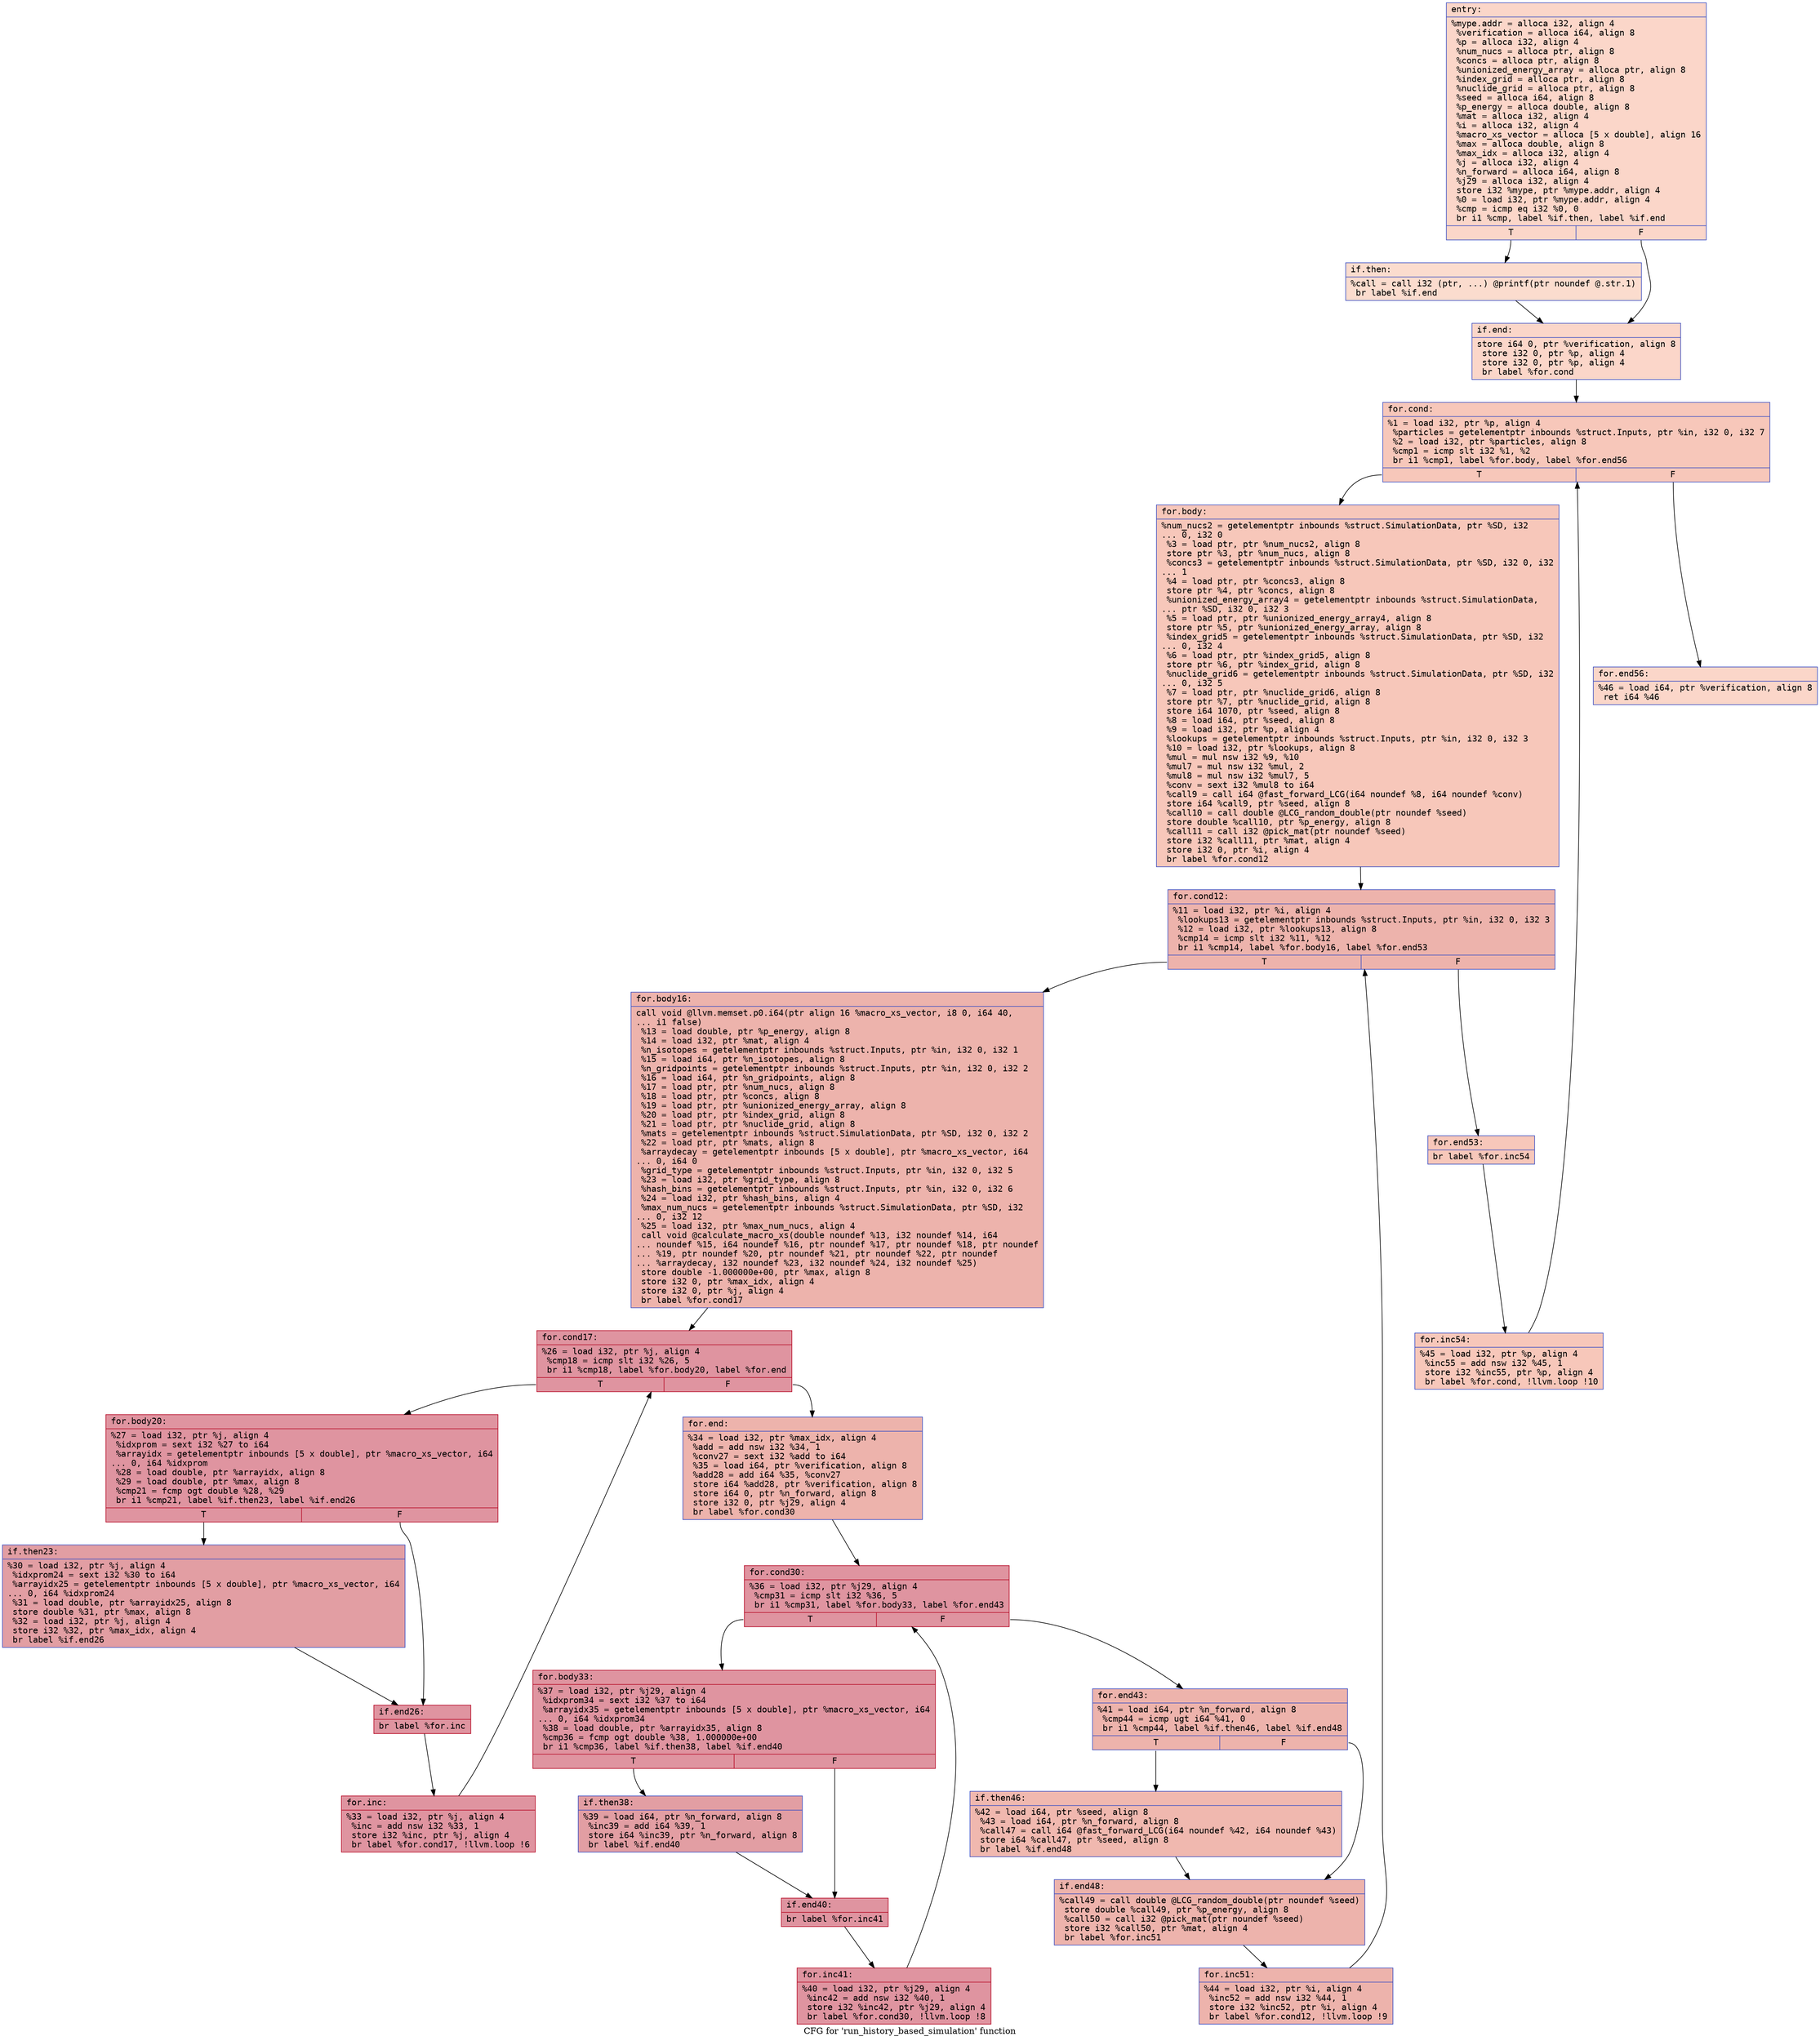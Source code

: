digraph "CFG for 'run_history_based_simulation' function" {
	label="CFG for 'run_history_based_simulation' function";

	Node0x564d03bf86c0 [shape=record,color="#3d50c3ff", style=filled, fillcolor="#f6a38570" fontname="Courier",label="{entry:\l|  %mype.addr = alloca i32, align 4\l  %verification = alloca i64, align 8\l  %p = alloca i32, align 4\l  %num_nucs = alloca ptr, align 8\l  %concs = alloca ptr, align 8\l  %unionized_energy_array = alloca ptr, align 8\l  %index_grid = alloca ptr, align 8\l  %nuclide_grid = alloca ptr, align 8\l  %seed = alloca i64, align 8\l  %p_energy = alloca double, align 8\l  %mat = alloca i32, align 4\l  %i = alloca i32, align 4\l  %macro_xs_vector = alloca [5 x double], align 16\l  %max = alloca double, align 8\l  %max_idx = alloca i32, align 4\l  %j = alloca i32, align 4\l  %n_forward = alloca i64, align 8\l  %j29 = alloca i32, align 4\l  store i32 %mype, ptr %mype.addr, align 4\l  %0 = load i32, ptr %mype.addr, align 4\l  %cmp = icmp eq i32 %0, 0\l  br i1 %cmp, label %if.then, label %if.end\l|{<s0>T|<s1>F}}"];
	Node0x564d03bf86c0:s0 -> Node0x564d03bf9620[tooltip="entry -> if.then\nProbability 37.50%" ];
	Node0x564d03bf86c0:s1 -> Node0x564d03bf9690[tooltip="entry -> if.end\nProbability 62.50%" ];
	Node0x564d03bf9620 [shape=record,color="#3d50c3ff", style=filled, fillcolor="#f7af9170" fontname="Courier",label="{if.then:\l|  %call = call i32 (ptr, ...) @printf(ptr noundef @.str.1)\l  br label %if.end\l}"];
	Node0x564d03bf9620 -> Node0x564d03bf9690[tooltip="if.then -> if.end\nProbability 100.00%" ];
	Node0x564d03bf9690 [shape=record,color="#3d50c3ff", style=filled, fillcolor="#f6a38570" fontname="Courier",label="{if.end:\l|  store i64 0, ptr %verification, align 8\l  store i32 0, ptr %p, align 4\l  store i32 0, ptr %p, align 4\l  br label %for.cond\l}"];
	Node0x564d03bf9690 -> Node0x564d03bf9e30[tooltip="if.end -> for.cond\nProbability 100.00%" ];
	Node0x564d03bf9e30 [shape=record,color="#3d50c3ff", style=filled, fillcolor="#ec7f6370" fontname="Courier",label="{for.cond:\l|  %1 = load i32, ptr %p, align 4\l  %particles = getelementptr inbounds %struct.Inputs, ptr %in, i32 0, i32 7\l  %2 = load i32, ptr %particles, align 8\l  %cmp1 = icmp slt i32 %1, %2\l  br i1 %cmp1, label %for.body, label %for.end56\l|{<s0>T|<s1>F}}"];
	Node0x564d03bf9e30:s0 -> Node0x564d03bfa1c0[tooltip="for.cond -> for.body\nProbability 96.88%" ];
	Node0x564d03bf9e30:s1 -> Node0x564d03bfa240[tooltip="for.cond -> for.end56\nProbability 3.12%" ];
	Node0x564d03bfa1c0 [shape=record,color="#3d50c3ff", style=filled, fillcolor="#ec7f6370" fontname="Courier",label="{for.body:\l|  %num_nucs2 = getelementptr inbounds %struct.SimulationData, ptr %SD, i32\l... 0, i32 0\l  %3 = load ptr, ptr %num_nucs2, align 8\l  store ptr %3, ptr %num_nucs, align 8\l  %concs3 = getelementptr inbounds %struct.SimulationData, ptr %SD, i32 0, i32\l... 1\l  %4 = load ptr, ptr %concs3, align 8\l  store ptr %4, ptr %concs, align 8\l  %unionized_energy_array4 = getelementptr inbounds %struct.SimulationData,\l... ptr %SD, i32 0, i32 3\l  %5 = load ptr, ptr %unionized_energy_array4, align 8\l  store ptr %5, ptr %unionized_energy_array, align 8\l  %index_grid5 = getelementptr inbounds %struct.SimulationData, ptr %SD, i32\l... 0, i32 4\l  %6 = load ptr, ptr %index_grid5, align 8\l  store ptr %6, ptr %index_grid, align 8\l  %nuclide_grid6 = getelementptr inbounds %struct.SimulationData, ptr %SD, i32\l... 0, i32 5\l  %7 = load ptr, ptr %nuclide_grid6, align 8\l  store ptr %7, ptr %nuclide_grid, align 8\l  store i64 1070, ptr %seed, align 8\l  %8 = load i64, ptr %seed, align 8\l  %9 = load i32, ptr %p, align 4\l  %lookups = getelementptr inbounds %struct.Inputs, ptr %in, i32 0, i32 3\l  %10 = load i32, ptr %lookups, align 8\l  %mul = mul nsw i32 %9, %10\l  %mul7 = mul nsw i32 %mul, 2\l  %mul8 = mul nsw i32 %mul7, 5\l  %conv = sext i32 %mul8 to i64\l  %call9 = call i64 @fast_forward_LCG(i64 noundef %8, i64 noundef %conv)\l  store i64 %call9, ptr %seed, align 8\l  %call10 = call double @LCG_random_double(ptr noundef %seed)\l  store double %call10, ptr %p_energy, align 8\l  %call11 = call i32 @pick_mat(ptr noundef %seed)\l  store i32 %call11, ptr %mat, align 4\l  store i32 0, ptr %i, align 4\l  br label %for.cond12\l}"];
	Node0x564d03bfa1c0 -> Node0x564d03bfb9b0[tooltip="for.body -> for.cond12\nProbability 100.00%" ];
	Node0x564d03bfb9b0 [shape=record,color="#3d50c3ff", style=filled, fillcolor="#d6524470" fontname="Courier",label="{for.cond12:\l|  %11 = load i32, ptr %i, align 4\l  %lookups13 = getelementptr inbounds %struct.Inputs, ptr %in, i32 0, i32 3\l  %12 = load i32, ptr %lookups13, align 8\l  %cmp14 = icmp slt i32 %11, %12\l  br i1 %cmp14, label %for.body16, label %for.end53\l|{<s0>T|<s1>F}}"];
	Node0x564d03bfb9b0:s0 -> Node0x564d03bfbce0[tooltip="for.cond12 -> for.body16\nProbability 96.88%" ];
	Node0x564d03bfb9b0:s1 -> Node0x564d03bfbd30[tooltip="for.cond12 -> for.end53\nProbability 3.12%" ];
	Node0x564d03bfbce0 [shape=record,color="#3d50c3ff", style=filled, fillcolor="#d6524470" fontname="Courier",label="{for.body16:\l|  call void @llvm.memset.p0.i64(ptr align 16 %macro_xs_vector, i8 0, i64 40,\l... i1 false)\l  %13 = load double, ptr %p_energy, align 8\l  %14 = load i32, ptr %mat, align 4\l  %n_isotopes = getelementptr inbounds %struct.Inputs, ptr %in, i32 0, i32 1\l  %15 = load i64, ptr %n_isotopes, align 8\l  %n_gridpoints = getelementptr inbounds %struct.Inputs, ptr %in, i32 0, i32 2\l  %16 = load i64, ptr %n_gridpoints, align 8\l  %17 = load ptr, ptr %num_nucs, align 8\l  %18 = load ptr, ptr %concs, align 8\l  %19 = load ptr, ptr %unionized_energy_array, align 8\l  %20 = load ptr, ptr %index_grid, align 8\l  %21 = load ptr, ptr %nuclide_grid, align 8\l  %mats = getelementptr inbounds %struct.SimulationData, ptr %SD, i32 0, i32 2\l  %22 = load ptr, ptr %mats, align 8\l  %arraydecay = getelementptr inbounds [5 x double], ptr %macro_xs_vector, i64\l... 0, i64 0\l  %grid_type = getelementptr inbounds %struct.Inputs, ptr %in, i32 0, i32 5\l  %23 = load i32, ptr %grid_type, align 8\l  %hash_bins = getelementptr inbounds %struct.Inputs, ptr %in, i32 0, i32 6\l  %24 = load i32, ptr %hash_bins, align 4\l  %max_num_nucs = getelementptr inbounds %struct.SimulationData, ptr %SD, i32\l... 0, i32 12\l  %25 = load i32, ptr %max_num_nucs, align 4\l  call void @calculate_macro_xs(double noundef %13, i32 noundef %14, i64\l... noundef %15, i64 noundef %16, ptr noundef %17, ptr noundef %18, ptr noundef\l... %19, ptr noundef %20, ptr noundef %21, ptr noundef %22, ptr noundef\l... %arraydecay, i32 noundef %23, i32 noundef %24, i32 noundef %25)\l  store double -1.000000e+00, ptr %max, align 8\l  store i32 0, ptr %max_idx, align 4\l  store i32 0, ptr %j, align 4\l  br label %for.cond17\l}"];
	Node0x564d03bfbce0 -> Node0x564d03bfd990[tooltip="for.body16 -> for.cond17\nProbability 100.00%" ];
	Node0x564d03bfd990 [shape=record,color="#b70d28ff", style=filled, fillcolor="#b70d2870" fontname="Courier",label="{for.cond17:\l|  %26 = load i32, ptr %j, align 4\l  %cmp18 = icmp slt i32 %26, 5\l  br i1 %cmp18, label %for.body20, label %for.end\l|{<s0>T|<s1>F}}"];
	Node0x564d03bfd990:s0 -> Node0x564d03bfdad0[tooltip="for.cond17 -> for.body20\nProbability 96.88%" ];
	Node0x564d03bfd990:s1 -> Node0x564d03bfdb20[tooltip="for.cond17 -> for.end\nProbability 3.12%" ];
	Node0x564d03bfdad0 [shape=record,color="#b70d28ff", style=filled, fillcolor="#b70d2870" fontname="Courier",label="{for.body20:\l|  %27 = load i32, ptr %j, align 4\l  %idxprom = sext i32 %27 to i64\l  %arrayidx = getelementptr inbounds [5 x double], ptr %macro_xs_vector, i64\l... 0, i64 %idxprom\l  %28 = load double, ptr %arrayidx, align 8\l  %29 = load double, ptr %max, align 8\l  %cmp21 = fcmp ogt double %28, %29\l  br i1 %cmp21, label %if.then23, label %if.end26\l|{<s0>T|<s1>F}}"];
	Node0x564d03bfdad0:s0 -> Node0x564d03bfdf40[tooltip="for.body20 -> if.then23\nProbability 50.00%" ];
	Node0x564d03bfdad0:s1 -> Node0x564d03bfdfc0[tooltip="for.body20 -> if.end26\nProbability 50.00%" ];
	Node0x564d03bfdf40 [shape=record,color="#3d50c3ff", style=filled, fillcolor="#be242e70" fontname="Courier",label="{if.then23:\l|  %30 = load i32, ptr %j, align 4\l  %idxprom24 = sext i32 %30 to i64\l  %arrayidx25 = getelementptr inbounds [5 x double], ptr %macro_xs_vector, i64\l... 0, i64 %idxprom24\l  %31 = load double, ptr %arrayidx25, align 8\l  store double %31, ptr %max, align 8\l  %32 = load i32, ptr %j, align 4\l  store i32 %32, ptr %max_idx, align 4\l  br label %if.end26\l}"];
	Node0x564d03bfdf40 -> Node0x564d03bfdfc0[tooltip="if.then23 -> if.end26\nProbability 100.00%" ];
	Node0x564d03bfdfc0 [shape=record,color="#b70d28ff", style=filled, fillcolor="#b70d2870" fontname="Courier",label="{if.end26:\l|  br label %for.inc\l}"];
	Node0x564d03bfdfc0 -> Node0x564d03bfe610[tooltip="if.end26 -> for.inc\nProbability 100.00%" ];
	Node0x564d03bfe610 [shape=record,color="#b70d28ff", style=filled, fillcolor="#b70d2870" fontname="Courier",label="{for.inc:\l|  %33 = load i32, ptr %j, align 4\l  %inc = add nsw i32 %33, 1\l  store i32 %inc, ptr %j, align 4\l  br label %for.cond17, !llvm.loop !6\l}"];
	Node0x564d03bfe610 -> Node0x564d03bfd990[tooltip="for.inc -> for.cond17\nProbability 100.00%" ];
	Node0x564d03bfdb20 [shape=record,color="#3d50c3ff", style=filled, fillcolor="#d6524470" fontname="Courier",label="{for.end:\l|  %34 = load i32, ptr %max_idx, align 4\l  %add = add nsw i32 %34, 1\l  %conv27 = sext i32 %add to i64\l  %35 = load i64, ptr %verification, align 8\l  %add28 = add i64 %35, %conv27\l  store i64 %add28, ptr %verification, align 8\l  store i64 0, ptr %n_forward, align 8\l  store i32 0, ptr %j29, align 4\l  br label %for.cond30\l}"];
	Node0x564d03bfdb20 -> Node0x564d03bfeec0[tooltip="for.end -> for.cond30\nProbability 100.00%" ];
	Node0x564d03bfeec0 [shape=record,color="#b70d28ff", style=filled, fillcolor="#b70d2870" fontname="Courier",label="{for.cond30:\l|  %36 = load i32, ptr %j29, align 4\l  %cmp31 = icmp slt i32 %36, 5\l  br i1 %cmp31, label %for.body33, label %for.end43\l|{<s0>T|<s1>F}}"];
	Node0x564d03bfeec0:s0 -> Node0x564d03bff0e0[tooltip="for.cond30 -> for.body33\nProbability 96.88%" ];
	Node0x564d03bfeec0:s1 -> Node0x564d03bff160[tooltip="for.cond30 -> for.end43\nProbability 3.12%" ];
	Node0x564d03bff0e0 [shape=record,color="#b70d28ff", style=filled, fillcolor="#b70d2870" fontname="Courier",label="{for.body33:\l|  %37 = load i32, ptr %j29, align 4\l  %idxprom34 = sext i32 %37 to i64\l  %arrayidx35 = getelementptr inbounds [5 x double], ptr %macro_xs_vector, i64\l... 0, i64 %idxprom34\l  %38 = load double, ptr %arrayidx35, align 8\l  %cmp36 = fcmp ogt double %38, 1.000000e+00\l  br i1 %cmp36, label %if.then38, label %if.end40\l|{<s0>T|<s1>F}}"];
	Node0x564d03bff0e0:s0 -> Node0x564d03bff5d0[tooltip="for.body33 -> if.then38\nProbability 50.00%" ];
	Node0x564d03bff0e0:s1 -> Node0x564d03bff650[tooltip="for.body33 -> if.end40\nProbability 50.00%" ];
	Node0x564d03bff5d0 [shape=record,color="#3d50c3ff", style=filled, fillcolor="#be242e70" fontname="Courier",label="{if.then38:\l|  %39 = load i64, ptr %n_forward, align 8\l  %inc39 = add i64 %39, 1\l  store i64 %inc39, ptr %n_forward, align 8\l  br label %if.end40\l}"];
	Node0x564d03bff5d0 -> Node0x564d03bff650[tooltip="if.then38 -> if.end40\nProbability 100.00%" ];
	Node0x564d03bff650 [shape=record,color="#b70d28ff", style=filled, fillcolor="#b70d2870" fontname="Courier",label="{if.end40:\l|  br label %for.inc41\l}"];
	Node0x564d03bff650 -> Node0x564d03bff9c0[tooltip="if.end40 -> for.inc41\nProbability 100.00%" ];
	Node0x564d03bff9c0 [shape=record,color="#b70d28ff", style=filled, fillcolor="#b70d2870" fontname="Courier",label="{for.inc41:\l|  %40 = load i32, ptr %j29, align 4\l  %inc42 = add nsw i32 %40, 1\l  store i32 %inc42, ptr %j29, align 4\l  br label %for.cond30, !llvm.loop !8\l}"];
	Node0x564d03bff9c0 -> Node0x564d03bfeec0[tooltip="for.inc41 -> for.cond30\nProbability 100.00%" ];
	Node0x564d03bff160 [shape=record,color="#3d50c3ff", style=filled, fillcolor="#d6524470" fontname="Courier",label="{for.end43:\l|  %41 = load i64, ptr %n_forward, align 8\l  %cmp44 = icmp ugt i64 %41, 0\l  br i1 %cmp44, label %if.then46, label %if.end48\l|{<s0>T|<s1>F}}"];
	Node0x564d03bff160:s0 -> Node0x564d03bfff70[tooltip="for.end43 -> if.then46\nProbability 50.00%" ];
	Node0x564d03bff160:s1 -> Node0x564d03bffff0[tooltip="for.end43 -> if.end48\nProbability 50.00%" ];
	Node0x564d03bfff70 [shape=record,color="#3d50c3ff", style=filled, fillcolor="#dc5d4a70" fontname="Courier",label="{if.then46:\l|  %42 = load i64, ptr %seed, align 8\l  %43 = load i64, ptr %n_forward, align 8\l  %call47 = call i64 @fast_forward_LCG(i64 noundef %42, i64 noundef %43)\l  store i64 %call47, ptr %seed, align 8\l  br label %if.end48\l}"];
	Node0x564d03bfff70 -> Node0x564d03bffff0[tooltip="if.then46 -> if.end48\nProbability 100.00%" ];
	Node0x564d03bffff0 [shape=record,color="#3d50c3ff", style=filled, fillcolor="#d6524470" fontname="Courier",label="{if.end48:\l|  %call49 = call double @LCG_random_double(ptr noundef %seed)\l  store double %call49, ptr %p_energy, align 8\l  %call50 = call i32 @pick_mat(ptr noundef %seed)\l  store i32 %call50, ptr %mat, align 4\l  br label %for.inc51\l}"];
	Node0x564d03bffff0 -> Node0x564d03c00820[tooltip="if.end48 -> for.inc51\nProbability 100.00%" ];
	Node0x564d03c00820 [shape=record,color="#3d50c3ff", style=filled, fillcolor="#d6524470" fontname="Courier",label="{for.inc51:\l|  %44 = load i32, ptr %i, align 4\l  %inc52 = add nsw i32 %44, 1\l  store i32 %inc52, ptr %i, align 4\l  br label %for.cond12, !llvm.loop !9\l}"];
	Node0x564d03c00820 -> Node0x564d03bfb9b0[tooltip="for.inc51 -> for.cond12\nProbability 100.00%" ];
	Node0x564d03bfbd30 [shape=record,color="#3d50c3ff", style=filled, fillcolor="#ec7f6370" fontname="Courier",label="{for.end53:\l|  br label %for.inc54\l}"];
	Node0x564d03bfbd30 -> Node0x564d03c00c70[tooltip="for.end53 -> for.inc54\nProbability 100.00%" ];
	Node0x564d03c00c70 [shape=record,color="#3d50c3ff", style=filled, fillcolor="#ec7f6370" fontname="Courier",label="{for.inc54:\l|  %45 = load i32, ptr %p, align 4\l  %inc55 = add nsw i32 %45, 1\l  store i32 %inc55, ptr %p, align 4\l  br label %for.cond, !llvm.loop !10\l}"];
	Node0x564d03c00c70 -> Node0x564d03bf9e30[tooltip="for.inc54 -> for.cond\nProbability 100.00%" ];
	Node0x564d03bfa240 [shape=record,color="#3d50c3ff", style=filled, fillcolor="#f6a38570" fontname="Courier",label="{for.end56:\l|  %46 = load i64, ptr %verification, align 8\l  ret i64 %46\l}"];
}
